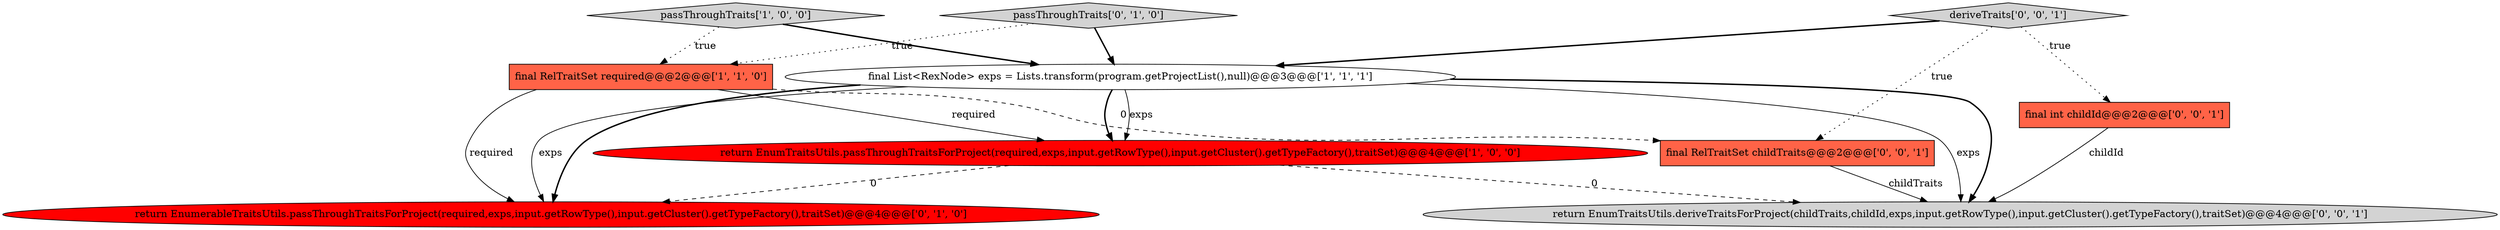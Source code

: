 digraph {
7 [style = filled, label = "deriveTraits['0', '0', '1']", fillcolor = lightgray, shape = diamond image = "AAA0AAABBB3BBB"];
6 [style = filled, label = "return EnumTraitsUtils.deriveTraitsForProject(childTraits,childId,exps,input.getRowType(),input.getCluster().getTypeFactory(),traitSet)@@@4@@@['0', '0', '1']", fillcolor = lightgray, shape = ellipse image = "AAA0AAABBB3BBB"];
4 [style = filled, label = "return EnumerableTraitsUtils.passThroughTraitsForProject(required,exps,input.getRowType(),input.getCluster().getTypeFactory(),traitSet)@@@4@@@['0', '1', '0']", fillcolor = red, shape = ellipse image = "AAA1AAABBB2BBB"];
5 [style = filled, label = "passThroughTraits['0', '1', '0']", fillcolor = lightgray, shape = diamond image = "AAA0AAABBB2BBB"];
2 [style = filled, label = "return EnumTraitsUtils.passThroughTraitsForProject(required,exps,input.getRowType(),input.getCluster().getTypeFactory(),traitSet)@@@4@@@['1', '0', '0']", fillcolor = red, shape = ellipse image = "AAA1AAABBB1BBB"];
9 [style = filled, label = "final RelTraitSet childTraits@@@2@@@['0', '0', '1']", fillcolor = tomato, shape = box image = "AAA0AAABBB3BBB"];
8 [style = filled, label = "final int childId@@@2@@@['0', '0', '1']", fillcolor = tomato, shape = box image = "AAA0AAABBB3BBB"];
0 [style = filled, label = "final RelTraitSet required@@@2@@@['1', '1', '0']", fillcolor = tomato, shape = box image = "AAA0AAABBB1BBB"];
1 [style = filled, label = "passThroughTraits['1', '0', '0']", fillcolor = lightgray, shape = diamond image = "AAA0AAABBB1BBB"];
3 [style = filled, label = "final List<RexNode> exps = Lists.transform(program.getProjectList(),null)@@@3@@@['1', '1', '1']", fillcolor = white, shape = ellipse image = "AAA0AAABBB1BBB"];
1->3 [style = bold, label=""];
5->3 [style = bold, label=""];
3->6 [style = bold, label=""];
7->3 [style = bold, label=""];
1->0 [style = dotted, label="true"];
5->0 [style = dotted, label="true"];
0->9 [style = dashed, label="0"];
7->9 [style = dotted, label="true"];
3->2 [style = bold, label=""];
2->6 [style = dashed, label="0"];
7->8 [style = dotted, label="true"];
8->6 [style = solid, label="childId"];
9->6 [style = solid, label="childTraits"];
3->4 [style = solid, label="exps"];
3->2 [style = solid, label="exps"];
3->4 [style = bold, label=""];
0->4 [style = solid, label="required"];
0->2 [style = solid, label="required"];
2->4 [style = dashed, label="0"];
3->6 [style = solid, label="exps"];
}
